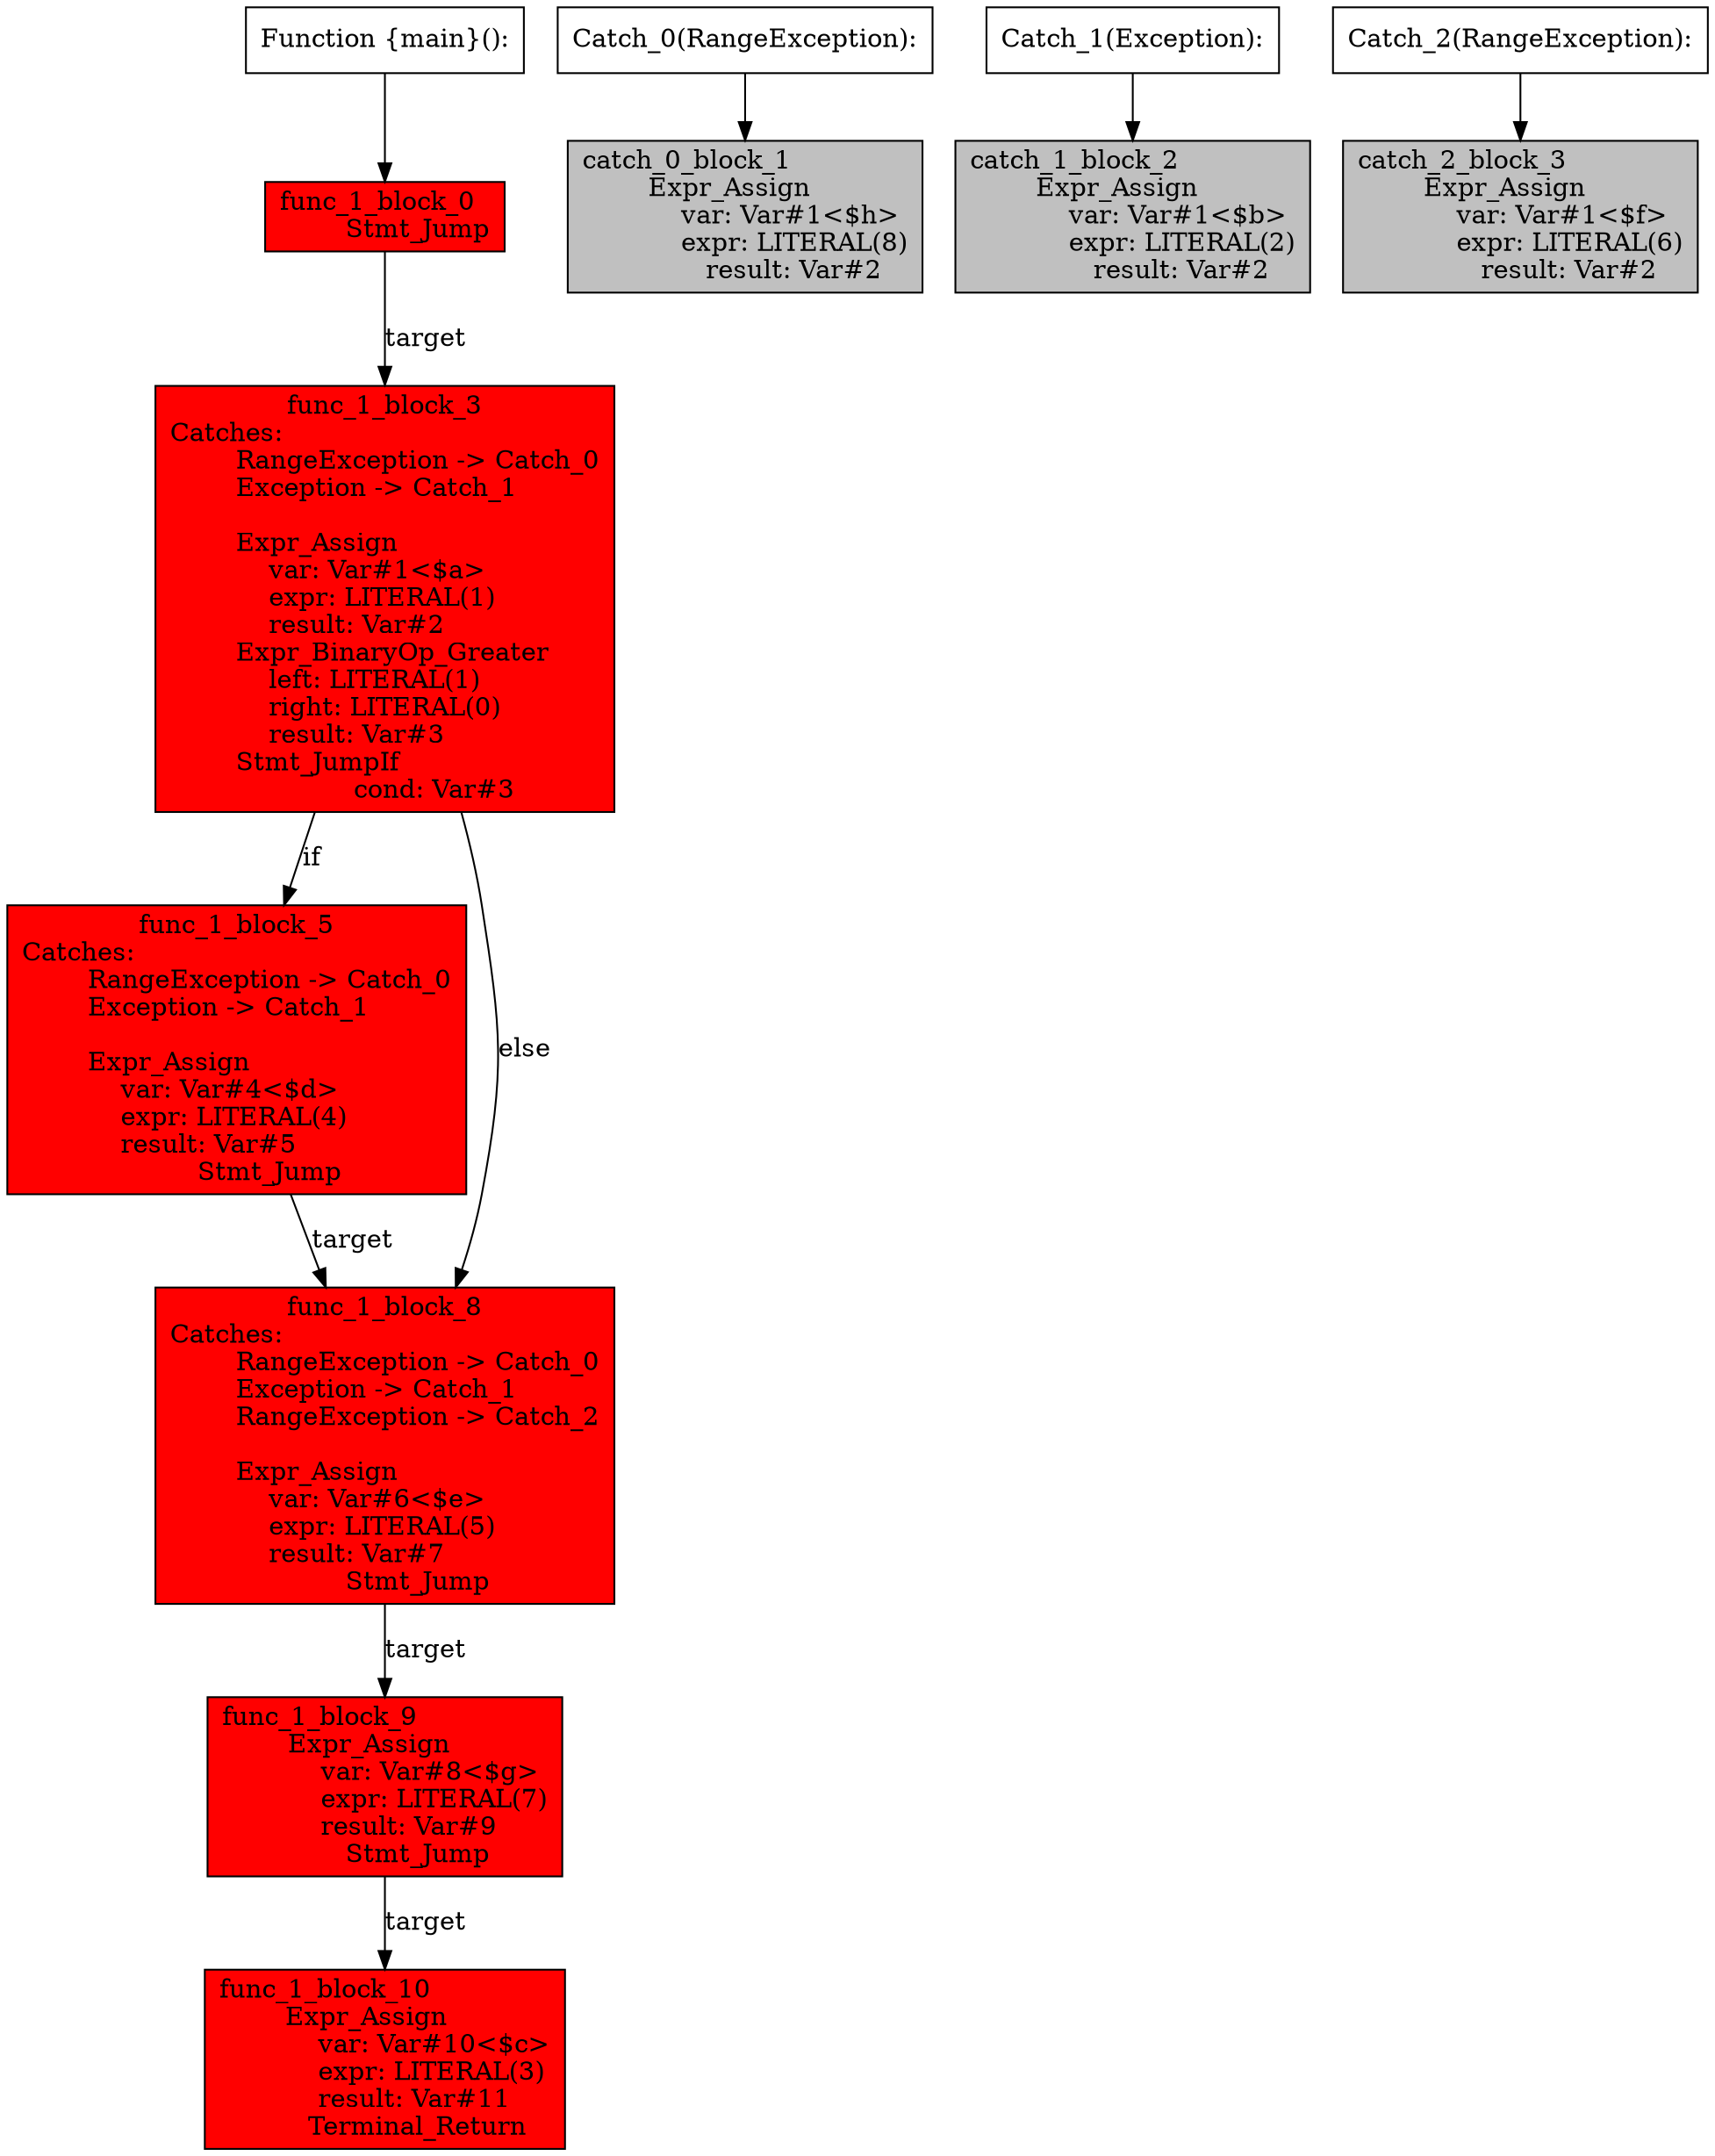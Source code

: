 digraph "cfg" {
"func_1_block_0" -> "func_1_block_3" [
label="target"
]
"func_1_block_3" -> "func_1_block_5" [
label="if"
]
"func_1_block_3" -> "func_1_block_8" [
label="else"
]
"func_1_block_5" -> "func_1_block_8" [
label="target"
]
"func_1_block_8" -> "func_1_block_9" [
label="target"
]
"func_1_block_9" -> "func_1_block_10" [
label="target"
]
"func_1_header" -> "func_1_block_0" [

]
"catch_0_header" -> "catch_0_block_1" [

]
"catch_1_header" -> "catch_1_block_2" [

]
"catch_2_header" -> "catch_2_block_3" [

]
"func_1_header" [
label="Function {main}():"
shape="rect"
]
"func_1_block_0" [
label="func_1_block_0\l        Stmt_Jump"
style="filled"
fillcolor="red"
shape="rect"
]
"func_1_block_3" [
label="func_1_block_3
Catches:\l        RangeException -> Catch_0\l        Exception -> Catch_1\l        \l        Expr_Assign\l            var: Var#1<$a>\l            expr: LITERAL(1)\l            result: Var#2\l        Expr_BinaryOp_Greater\l            left: LITERAL(1)\l            right: LITERAL(0)\l            result: Var#3\l        Stmt_JumpIf\l            cond: Var#3"
style="filled"
fillcolor="red"
shape="rect"
]
"func_1_block_5" [
label="func_1_block_5
Catches:\l        RangeException -> Catch_0\l        Exception -> Catch_1\l        \l        Expr_Assign\l            var: Var#4<$d>\l            expr: LITERAL(4)\l            result: Var#5\l        Stmt_Jump"
style="filled"
fillcolor="red"
shape="rect"
]
"func_1_block_8" [
label="func_1_block_8
Catches:\l        RangeException -> Catch_0\l        Exception -> Catch_1\l        RangeException -> Catch_2\l        \l        Expr_Assign\l            var: Var#6<$e>\l            expr: LITERAL(5)\l            result: Var#7\l        Stmt_Jump"
style="filled"
fillcolor="red"
shape="rect"
]
"func_1_block_9" [
label="func_1_block_9\l        Expr_Assign\l            var: Var#8<$g>\l            expr: LITERAL(7)\l            result: Var#9\l        Stmt_Jump"
style="filled"
fillcolor="red"
shape="rect"
]
"func_1_block_10" [
label="func_1_block_10\l        Expr_Assign\l            var: Var#10<$c>\l            expr: LITERAL(3)\l            result: Var#11\l        Terminal_Return"
style="filled"
fillcolor="red"
shape="rect"
]
"catch_0_header" [
label="Catch_0(RangeException):"
shape="rect"
]
"catch_0_block_1" [
label="catch_0_block_1\l        Expr_Assign\l            var: Var#1<$h>\l            expr: LITERAL(8)\l            result: Var#2"
style="filled"
fillcolor="gray"
shape="rect"
]
"catch_1_header" [
label="Catch_1(Exception):"
shape="rect"
]
"catch_1_block_2" [
label="catch_1_block_2\l        Expr_Assign\l            var: Var#1<$b>\l            expr: LITERAL(2)\l            result: Var#2"
style="filled"
fillcolor="gray"
shape="rect"
]
"catch_2_header" [
label="Catch_2(RangeException):"
shape="rect"
]
"catch_2_block_3" [
label="catch_2_block_3\l        Expr_Assign\l            var: Var#1<$f>\l            expr: LITERAL(6)\l            result: Var#2"
style="filled"
fillcolor="gray"
shape="rect"
]
}